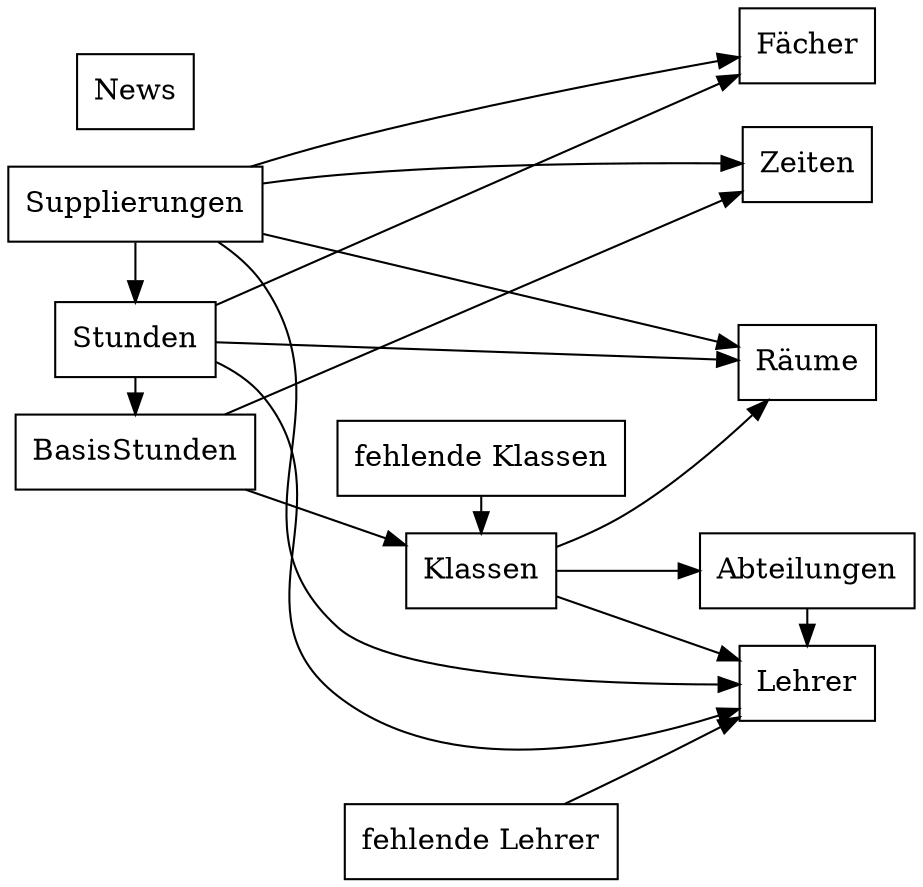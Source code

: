 digraph database {
	rankdir=LR;
	
	node [shape=box];

	Abteilungen -> Lehrer;
	Klassen -> {Abteilungen Lehrer Räume};
	BasisStunden -> {Klassen Zeiten Zeiten};
	Stunden -> {BasisStunden Lehrer Fächer Räume};
	Supplierungen -> {Stunden Lehrer Zeiten Zeiten Fächer Räume};
	"fehlende Lehrer" -> Lehrer;
	"fehlende Klassen" -> Klassen;

	{rank=same; News}
	{rank=same; Lehrer Räume Zeiten Fächer Abteilungen}
	{rank=same; "fehlende Klassen" "fehlende Lehrer" Klassen}
	{rank=same; BasisStunden Stunden News Supplierungen}
}
